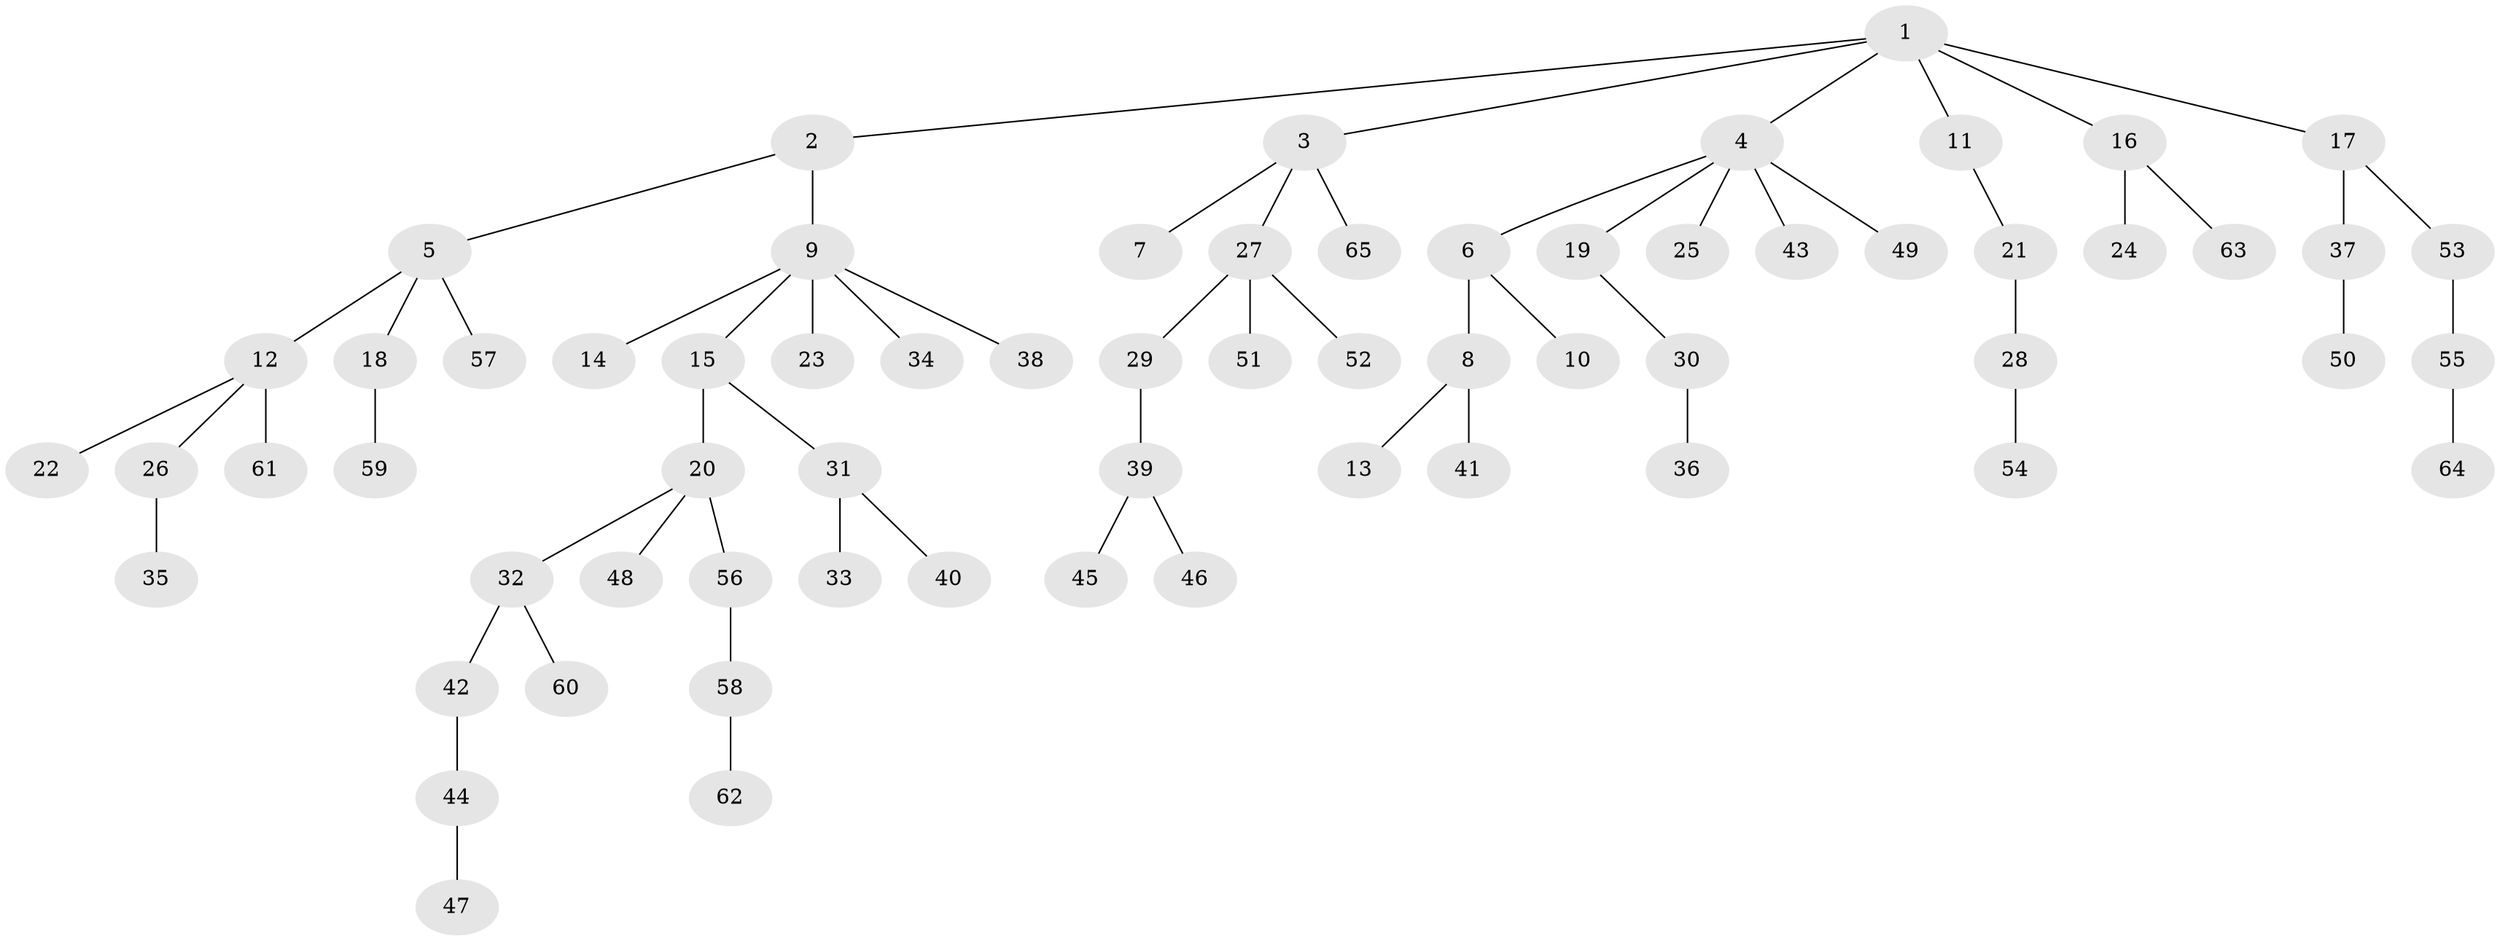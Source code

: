 // original degree distribution, {6: 0.018518518518518517, 3: 0.14814814814814814, 4: 0.06481481481481481, 7: 0.018518518518518517, 5: 0.027777777777777776, 2: 0.17592592592592593, 1: 0.5462962962962963}
// Generated by graph-tools (version 1.1) at 2025/51/03/04/25 22:51:58]
// undirected, 65 vertices, 64 edges
graph export_dot {
  node [color=gray90,style=filled];
  1;
  2;
  3;
  4;
  5;
  6;
  7;
  8;
  9;
  10;
  11;
  12;
  13;
  14;
  15;
  16;
  17;
  18;
  19;
  20;
  21;
  22;
  23;
  24;
  25;
  26;
  27;
  28;
  29;
  30;
  31;
  32;
  33;
  34;
  35;
  36;
  37;
  38;
  39;
  40;
  41;
  42;
  43;
  44;
  45;
  46;
  47;
  48;
  49;
  50;
  51;
  52;
  53;
  54;
  55;
  56;
  57;
  58;
  59;
  60;
  61;
  62;
  63;
  64;
  65;
  1 -- 2 [weight=1.0];
  1 -- 3 [weight=1.0];
  1 -- 4 [weight=1.0];
  1 -- 11 [weight=1.0];
  1 -- 16 [weight=1.0];
  1 -- 17 [weight=1.0];
  2 -- 5 [weight=1.0];
  2 -- 9 [weight=1.0];
  3 -- 7 [weight=1.0];
  3 -- 27 [weight=1.0];
  3 -- 65 [weight=1.0];
  4 -- 6 [weight=1.0];
  4 -- 19 [weight=1.0];
  4 -- 25 [weight=1.0];
  4 -- 43 [weight=1.0];
  4 -- 49 [weight=1.0];
  5 -- 12 [weight=1.0];
  5 -- 18 [weight=1.0];
  5 -- 57 [weight=1.0];
  6 -- 8 [weight=1.0];
  6 -- 10 [weight=1.0];
  8 -- 13 [weight=1.0];
  8 -- 41 [weight=2.0];
  9 -- 14 [weight=1.0];
  9 -- 15 [weight=1.0];
  9 -- 23 [weight=1.0];
  9 -- 34 [weight=1.0];
  9 -- 38 [weight=1.0];
  11 -- 21 [weight=1.0];
  12 -- 22 [weight=1.0];
  12 -- 26 [weight=1.0];
  12 -- 61 [weight=2.0];
  15 -- 20 [weight=1.0];
  15 -- 31 [weight=1.0];
  16 -- 24 [weight=2.0];
  16 -- 63 [weight=1.0];
  17 -- 37 [weight=1.0];
  17 -- 53 [weight=1.0];
  18 -- 59 [weight=1.0];
  19 -- 30 [weight=1.0];
  20 -- 32 [weight=1.0];
  20 -- 48 [weight=1.0];
  20 -- 56 [weight=1.0];
  21 -- 28 [weight=1.0];
  26 -- 35 [weight=2.0];
  27 -- 29 [weight=1.0];
  27 -- 51 [weight=1.0];
  27 -- 52 [weight=1.0];
  28 -- 54 [weight=1.0];
  29 -- 39 [weight=1.0];
  30 -- 36 [weight=1.0];
  31 -- 33 [weight=2.0];
  31 -- 40 [weight=1.0];
  32 -- 42 [weight=1.0];
  32 -- 60 [weight=1.0];
  37 -- 50 [weight=1.0];
  39 -- 45 [weight=1.0];
  39 -- 46 [weight=1.0];
  42 -- 44 [weight=1.0];
  44 -- 47 [weight=1.0];
  53 -- 55 [weight=1.0];
  55 -- 64 [weight=1.0];
  56 -- 58 [weight=1.0];
  58 -- 62 [weight=1.0];
}
